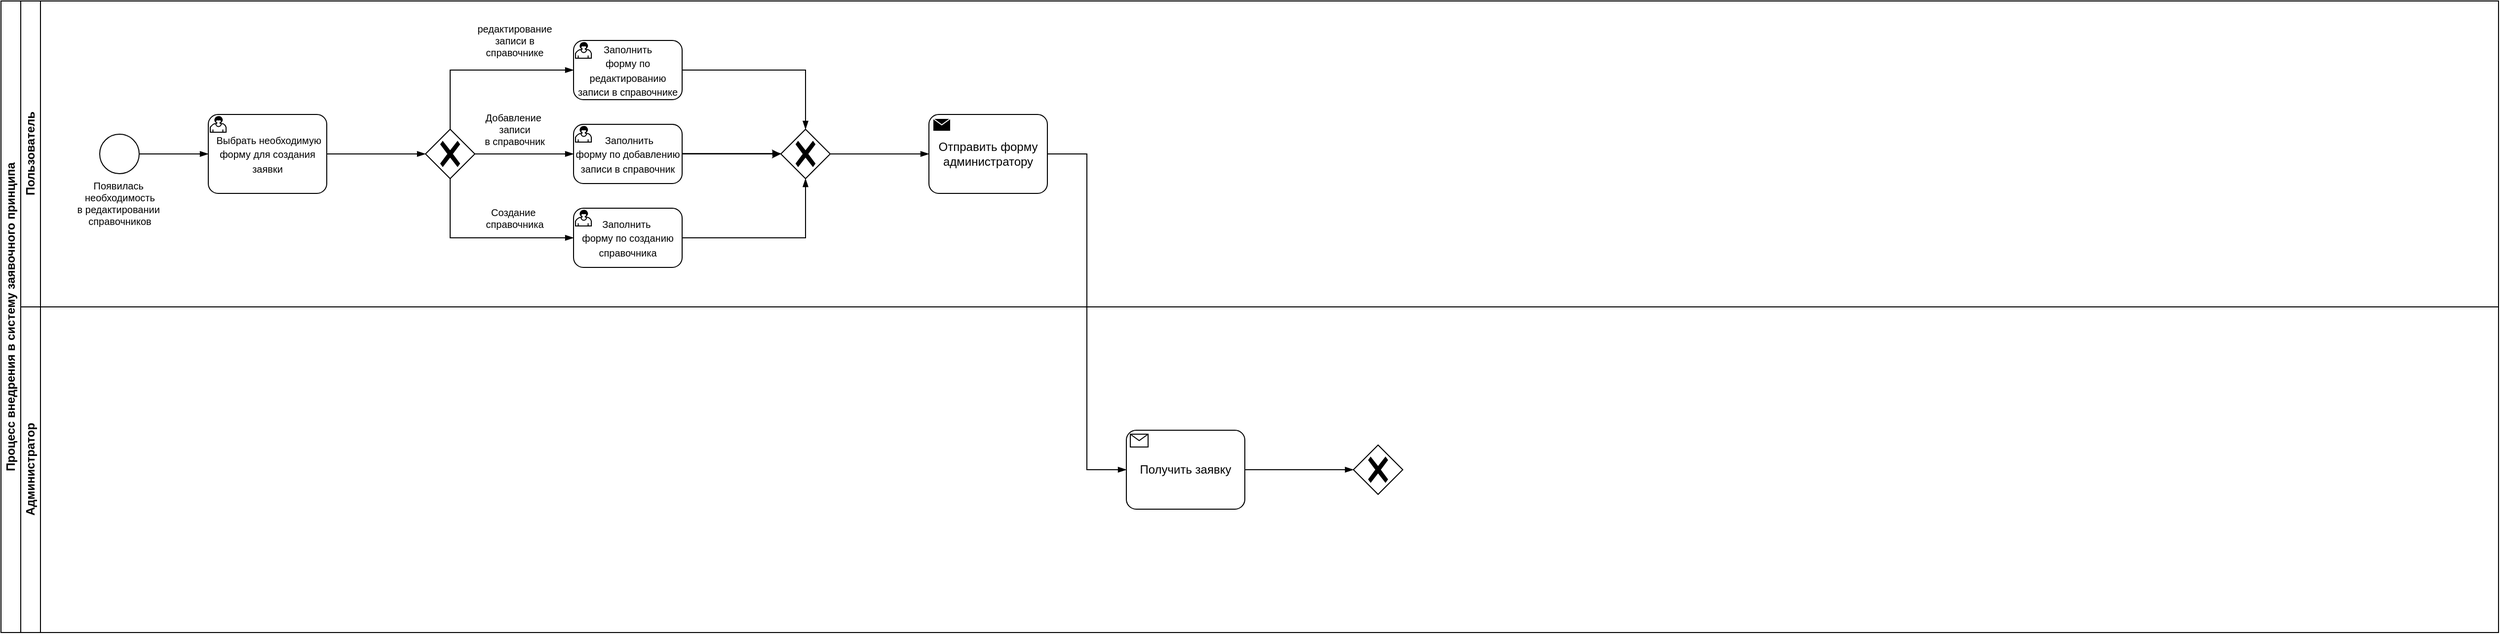<mxfile version="24.7.12">
  <diagram name="Страница — 1" id="1qv4vFxmNp9FjW8guF_z">
    <mxGraphModel dx="642" dy="366" grid="1" gridSize="10" guides="1" tooltips="1" connect="1" arrows="1" fold="1" page="1" pageScale="1" pageWidth="1169" pageHeight="827" math="0" shadow="0">
      <root>
        <mxCell id="0" />
        <mxCell id="1" parent="0" />
        <mxCell id="p0GBYBw1AZXwjJskAA-A-25" value="Процесс внедрения в систему заявочного принципа" style="swimlane;html=1;childLayout=stackLayout;resizeParent=1;resizeParentMax=0;horizontal=0;startSize=20;horizontalStack=0;whiteSpace=wrap;" vertex="1" parent="1">
          <mxGeometry x="20" y="30" width="2530" height="640" as="geometry" />
        </mxCell>
        <mxCell id="p0GBYBw1AZXwjJskAA-A-26" value="Пользователь" style="swimlane;html=1;startSize=20;horizontal=0;" vertex="1" parent="p0GBYBw1AZXwjJskAA-A-25">
          <mxGeometry x="20" width="2510" height="310" as="geometry" />
        </mxCell>
        <mxCell id="p0GBYBw1AZXwjJskAA-A-30" value="&lt;font style=&quot;font-size: 10px;&quot;&gt;Появилась&amp;nbsp;&lt;/font&gt;&lt;div style=&quot;font-size: 10px;&quot;&gt;&lt;font style=&quot;font-size: 10px;&quot;&gt;необходимость&lt;br style=&quot;font-size: 10px;&quot;&gt;в редактировании&amp;nbsp;&lt;/font&gt;&lt;/div&gt;&lt;div style=&quot;font-size: 10px;&quot;&gt;&lt;font style=&quot;font-size: 10px;&quot;&gt;справочников&lt;/font&gt;&lt;/div&gt;" style="points=[[0.145,0.145,0],[0.5,0,0],[0.855,0.145,0],[1,0.5,0],[0.855,0.855,0],[0.5,1,0],[0.145,0.855,0],[0,0.5,0]];shape=mxgraph.bpmn.event;html=1;verticalLabelPosition=bottom;labelBackgroundColor=#ffffff;verticalAlign=top;align=center;perimeter=ellipsePerimeter;outlineConnect=0;aspect=fixed;outline=standard;symbol=general;fontSize=10;" vertex="1" parent="p0GBYBw1AZXwjJskAA-A-26">
          <mxGeometry x="80" y="135" width="40" height="40" as="geometry" />
        </mxCell>
        <mxCell id="p0GBYBw1AZXwjJskAA-A-43" value="" style="edgeStyle=elbowEdgeStyle;fontSize=12;html=1;endArrow=blockThin;endFill=1;rounded=0;exitX=1;exitY=0.5;exitDx=0;exitDy=0;exitPerimeter=0;entryX=0;entryY=0.5;entryDx=0;entryDy=0;entryPerimeter=0;" edge="1" parent="p0GBYBw1AZXwjJskAA-A-26" source="p0GBYBw1AZXwjJskAA-A-30" target="p0GBYBw1AZXwjJskAA-A-64">
          <mxGeometry width="160" relative="1" as="geometry">
            <mxPoint x="170" y="170" as="sourcePoint" />
            <mxPoint x="190" y="155" as="targetPoint" />
          </mxGeometry>
        </mxCell>
        <mxCell id="p0GBYBw1AZXwjJskAA-A-44" value="" style="points=[[0.25,0.25,0],[0.5,0,0],[0.75,0.25,0],[1,0.5,0],[0.75,0.75,0],[0.5,1,0],[0.25,0.75,0],[0,0.5,0]];shape=mxgraph.bpmn.gateway2;html=1;verticalLabelPosition=bottom;labelBackgroundColor=#ffffff;verticalAlign=top;align=center;perimeter=rhombusPerimeter;outlineConnect=0;outline=none;symbol=none;gwType=exclusive;" vertex="1" parent="p0GBYBw1AZXwjJskAA-A-26">
          <mxGeometry x="410" y="130" width="50" height="50" as="geometry" />
        </mxCell>
        <mxCell id="p0GBYBw1AZXwjJskAA-A-45" value="" style="edgeStyle=elbowEdgeStyle;fontSize=12;html=1;endArrow=blockThin;endFill=1;rounded=0;exitX=1;exitY=0.5;exitDx=0;exitDy=0;exitPerimeter=0;entryX=0;entryY=0.5;entryDx=0;entryDy=0;entryPerimeter=0;" edge="1" parent="p0GBYBw1AZXwjJskAA-A-26" source="p0GBYBw1AZXwjJskAA-A-64" target="p0GBYBw1AZXwjJskAA-A-44">
          <mxGeometry width="160" relative="1" as="geometry">
            <mxPoint x="310" y="155" as="sourcePoint" />
            <mxPoint x="500" y="170" as="targetPoint" />
          </mxGeometry>
        </mxCell>
        <mxCell id="p0GBYBw1AZXwjJskAA-A-51" value="" style="edgeStyle=elbowEdgeStyle;fontSize=12;html=1;endArrow=blockThin;endFill=1;rounded=0;exitX=0.5;exitY=0;exitDx=0;exitDy=0;exitPerimeter=0;entryX=0;entryY=0.5;entryDx=0;entryDy=0;entryPerimeter=0;fillColor=#f5f5f5;strokeColor=#000000;" edge="1" parent="p0GBYBw1AZXwjJskAA-A-26" source="p0GBYBw1AZXwjJskAA-A-44">
          <mxGeometry width="160" relative="1" as="geometry">
            <mxPoint x="450" y="115" as="sourcePoint" />
            <mxPoint x="560" y="70" as="targetPoint" />
            <Array as="points">
              <mxPoint x="435" y="100" />
            </Array>
          </mxGeometry>
        </mxCell>
        <mxCell id="p0GBYBw1AZXwjJskAA-A-54" value="&lt;font style=&quot;font-size: 10px;&quot;&gt;редактирование&lt;/font&gt;&lt;div style=&quot;font-size: 10px;&quot;&gt;&lt;font style=&quot;font-size: 10px;&quot;&gt;записи в&lt;br&gt;&lt;/font&gt;&lt;div style=&quot;&quot;&gt;&lt;font style=&quot;font-size: 10px;&quot;&gt;справочнике&lt;/font&gt;&lt;/div&gt;&lt;/div&gt;" style="edgeLabel;html=1;align=center;verticalAlign=middle;resizable=0;points=[];fontSize=11;" vertex="1" connectable="0" parent="p0GBYBw1AZXwjJskAA-A-51">
          <mxGeometry x="-0.026" y="2" relative="1" as="geometry">
            <mxPoint x="35" y="-28" as="offset" />
          </mxGeometry>
        </mxCell>
        <mxCell id="p0GBYBw1AZXwjJskAA-A-52" value="" style="edgeStyle=elbowEdgeStyle;fontSize=12;html=1;endArrow=blockThin;endFill=1;rounded=0;exitX=0.5;exitY=1;exitDx=0;exitDy=0;exitPerimeter=0;entryX=0;entryY=0.5;entryDx=0;entryDy=0;entryPerimeter=0;" edge="1" parent="p0GBYBw1AZXwjJskAA-A-26" source="p0GBYBw1AZXwjJskAA-A-44" target="p0GBYBw1AZXwjJskAA-A-67">
          <mxGeometry width="160" relative="1" as="geometry">
            <mxPoint x="435" y="300" as="sourcePoint" />
            <mxPoint x="560" y="240" as="targetPoint" />
            <Array as="points">
              <mxPoint x="435" y="270" />
            </Array>
          </mxGeometry>
        </mxCell>
        <mxCell id="p0GBYBw1AZXwjJskAA-A-56" value="&lt;font style=&quot;font-size: 10px;&quot;&gt;Создание&amp;nbsp;&lt;/font&gt;&lt;div style=&quot;font-size: 10px;&quot;&gt;&lt;font style=&quot;font-size: 10px;&quot;&gt;справочника&lt;/font&gt;&lt;/div&gt;" style="edgeLabel;html=1;align=center;verticalAlign=middle;resizable=0;points=[];" vertex="1" connectable="0" parent="p0GBYBw1AZXwjJskAA-A-52">
          <mxGeometry x="0.088" y="2" relative="1" as="geometry">
            <mxPoint x="24" y="-18" as="offset" />
          </mxGeometry>
        </mxCell>
        <mxCell id="p0GBYBw1AZXwjJskAA-A-61" style="edgeStyle=none;rounded=0;orthogonalLoop=1;jettySize=auto;html=1;exitX=0.75;exitY=0;exitDx=0;exitDy=0;exitPerimeter=0;" edge="1" parent="p0GBYBw1AZXwjJskAA-A-26">
          <mxGeometry relative="1" as="geometry">
            <mxPoint x="642.5" y="210" as="sourcePoint" />
            <mxPoint x="642.5" y="210" as="targetPoint" />
          </mxGeometry>
        </mxCell>
        <mxCell id="p0GBYBw1AZXwjJskAA-A-49" value="" style="edgeStyle=elbowEdgeStyle;fontSize=12;html=1;endArrow=blockThin;endFill=1;rounded=0;exitX=1;exitY=0.5;exitDx=0;exitDy=0;exitPerimeter=0;entryX=0;entryY=0.5;entryDx=0;entryDy=0;entryPerimeter=0;" edge="1" parent="p0GBYBw1AZXwjJskAA-A-26" source="p0GBYBw1AZXwjJskAA-A-44" target="p0GBYBw1AZXwjJskAA-A-66">
          <mxGeometry width="160" relative="1" as="geometry">
            <mxPoint x="480" y="154.72" as="sourcePoint" />
            <mxPoint x="560" y="155" as="targetPoint" />
          </mxGeometry>
        </mxCell>
        <mxCell id="p0GBYBw1AZXwjJskAA-A-55" value="&lt;font style=&quot;font-size: 10px;&quot;&gt;Добавление&amp;nbsp;&lt;/font&gt;&lt;div style=&quot;font-size: 10px;&quot;&gt;&lt;font style=&quot;font-size: 10px;&quot;&gt;записи&lt;/font&gt;&lt;div&gt;&lt;font style=&quot;font-size: 10px;&quot;&gt;в справочник&lt;/font&gt;&lt;/div&gt;&lt;/div&gt;" style="edgeLabel;html=1;align=center;verticalAlign=middle;resizable=0;points=[];" vertex="1" connectable="0" parent="p0GBYBw1AZXwjJskAA-A-49">
          <mxGeometry x="-0.316" relative="1" as="geometry">
            <mxPoint x="6" y="-25" as="offset" />
          </mxGeometry>
        </mxCell>
        <mxCell id="p0GBYBw1AZXwjJskAA-A-64" value="&lt;span style=&quot;font-size: 10px;&quot;&gt;&amp;nbsp;Выбрать необходимую форму для создания заявки&lt;/span&gt;" style="points=[[0.25,0,0],[0.5,0,0],[0.75,0,0],[1,0.25,0],[1,0.5,0],[1,0.75,0],[0.75,1,0],[0.5,1,0],[0.25,1,0],[0,0.75,0],[0,0.5,0],[0,0.25,0]];shape=mxgraph.bpmn.task;whiteSpace=wrap;rectStyle=rounded;size=10;html=1;container=1;expand=0;collapsible=0;taskMarker=user;" vertex="1" parent="p0GBYBw1AZXwjJskAA-A-26">
          <mxGeometry x="190" y="115" width="120" height="80" as="geometry" />
        </mxCell>
        <mxCell id="p0GBYBw1AZXwjJskAA-A-65" value="&lt;span style=&quot;font-size: 10px;&quot;&gt;&amp;nbsp;Заполнить&amp;nbsp;&lt;/span&gt;&lt;div&gt;&lt;span style=&quot;font-size: 10px; background-color: initial;&quot;&gt;форму по редактированию записи в справочнике&lt;/span&gt;&lt;/div&gt;" style="points=[[0.25,0,0],[0.5,0,0],[0.75,0,0],[1,0.25,0],[1,0.5,0],[1,0.75,0],[0.75,1,0],[0.5,1,0],[0.25,1,0],[0,0.75,0],[0,0.5,0],[0,0.25,0]];shape=mxgraph.bpmn.task;whiteSpace=wrap;rectStyle=rounded;size=10;html=1;container=1;expand=0;collapsible=0;taskMarker=user;" vertex="1" parent="p0GBYBw1AZXwjJskAA-A-26">
          <mxGeometry x="560" y="40" width="110" height="60" as="geometry" />
        </mxCell>
        <mxCell id="p0GBYBw1AZXwjJskAA-A-67" value="&lt;span style=&quot;font-size: 10px;&quot;&gt;Заполнить&amp;nbsp;&lt;/span&gt;&lt;div&gt;&lt;span style=&quot;font-size: 10px;&quot;&gt;форму&amp;nbsp;&lt;/span&gt;&lt;span style=&quot;font-size: 10px; background-color: initial;&quot;&gt;по созданию справочника&lt;/span&gt;&lt;/div&gt;" style="points=[[0.25,0,0],[0.5,0,0],[0.75,0,0],[1,0.25,0],[1,0.5,0],[1,0.75,0],[0.75,1,0],[0.5,1,0],[0.25,1,0],[0,0.75,0],[0,0.5,0],[0,0.25,0]];shape=mxgraph.bpmn.task;whiteSpace=wrap;rectStyle=rounded;size=10;html=1;container=1;expand=0;collapsible=0;taskMarker=user;" vertex="1" parent="p0GBYBw1AZXwjJskAA-A-26">
          <mxGeometry x="560" y="210" width="110" height="60" as="geometry" />
        </mxCell>
        <mxCell id="p0GBYBw1AZXwjJskAA-A-73" value="" style="edgeStyle=none;rounded=0;orthogonalLoop=1;jettySize=auto;html=1;exitX=1;exitY=0.5;exitDx=0;exitDy=0;exitPerimeter=0;entryX=0;entryY=0.5;entryDx=0;entryDy=0;entryPerimeter=0;" edge="1" parent="p0GBYBw1AZXwjJskAA-A-26" source="p0GBYBw1AZXwjJskAA-A-66" target="p0GBYBw1AZXwjJskAA-A-68">
          <mxGeometry relative="1" as="geometry" />
        </mxCell>
        <mxCell id="p0GBYBw1AZXwjJskAA-A-66" value="&lt;span style=&quot;font-size: 10px;&quot;&gt;&amp;nbsp; Заполнить&amp;nbsp;&lt;/span&gt;&lt;div&gt;&lt;span style=&quot;font-size: 10px;&quot;&gt;форму по добавлению записи в справочник&lt;/span&gt;&lt;/div&gt;" style="points=[[0.25,0,0],[0.5,0,0],[0.75,0,0],[1,0.25,0],[1,0.5,0],[1,0.75,0],[0.75,1,0],[0.5,1,0],[0.25,1,0],[0,0.75,0],[0,0.5,0],[0,0.25,0]];shape=mxgraph.bpmn.task;whiteSpace=wrap;rectStyle=rounded;size=10;html=1;container=1;expand=0;collapsible=0;taskMarker=user;" vertex="1" parent="p0GBYBw1AZXwjJskAA-A-26">
          <mxGeometry x="560" y="125" width="110" height="60" as="geometry" />
        </mxCell>
        <mxCell id="p0GBYBw1AZXwjJskAA-A-68" value="" style="points=[[0.25,0.25,0],[0.5,0,0],[0.75,0.25,0],[1,0.5,0],[0.75,0.75,0],[0.5,1,0],[0.25,0.75,0],[0,0.5,0]];shape=mxgraph.bpmn.gateway2;html=1;verticalLabelPosition=bottom;labelBackgroundColor=#ffffff;verticalAlign=top;align=center;perimeter=rhombusPerimeter;outlineConnect=0;outline=none;symbol=none;gwType=exclusive;" vertex="1" parent="p0GBYBw1AZXwjJskAA-A-26">
          <mxGeometry x="770" y="130" width="50" height="50" as="geometry" />
        </mxCell>
        <mxCell id="p0GBYBw1AZXwjJskAA-A-69" value="" style="edgeStyle=elbowEdgeStyle;fontSize=12;html=1;endArrow=blockThin;endFill=1;rounded=0;exitX=1;exitY=0.5;exitDx=0;exitDy=0;exitPerimeter=0;entryX=0.5;entryY=1;entryDx=0;entryDy=0;entryPerimeter=0;fillColor=#f5f5f5;strokeColor=#000000;" edge="1" parent="p0GBYBw1AZXwjJskAA-A-26" source="p0GBYBw1AZXwjJskAA-A-67" target="p0GBYBw1AZXwjJskAA-A-68">
          <mxGeometry width="160" relative="1" as="geometry">
            <mxPoint x="670" y="245" as="sourcePoint" />
            <mxPoint x="795" y="185" as="targetPoint" />
            <Array as="points">
              <mxPoint x="795" y="210" />
            </Array>
          </mxGeometry>
        </mxCell>
        <mxCell id="p0GBYBw1AZXwjJskAA-A-71" value="" style="edgeStyle=elbowEdgeStyle;fontSize=12;html=1;endArrow=blockThin;endFill=1;rounded=0;exitX=1;exitY=0.5;exitDx=0;exitDy=0;exitPerimeter=0;entryX=0;entryY=0.5;entryDx=0;entryDy=0;entryPerimeter=0;" edge="1" parent="p0GBYBw1AZXwjJskAA-A-26">
          <mxGeometry width="160" relative="1" as="geometry">
            <mxPoint x="670" y="154.63" as="sourcePoint" />
            <mxPoint x="770" y="154.63" as="targetPoint" />
          </mxGeometry>
        </mxCell>
        <mxCell id="p0GBYBw1AZXwjJskAA-A-74" value="" style="edgeStyle=elbowEdgeStyle;fontSize=12;html=1;endArrow=blockThin;endFill=1;rounded=0;exitX=1;exitY=0.5;exitDx=0;exitDy=0;exitPerimeter=0;entryX=0.5;entryY=0;entryDx=0;entryDy=0;entryPerimeter=0;fillColor=#f5f5f5;strokeColor=#000000;" edge="1" parent="p0GBYBw1AZXwjJskAA-A-26" source="p0GBYBw1AZXwjJskAA-A-65" target="p0GBYBw1AZXwjJskAA-A-68">
          <mxGeometry width="160" relative="1" as="geometry">
            <mxPoint x="670" y="115" as="sourcePoint" />
            <mxPoint x="795" y="55" as="targetPoint" />
            <Array as="points">
              <mxPoint x="795" y="85" />
            </Array>
          </mxGeometry>
        </mxCell>
        <mxCell id="p0GBYBw1AZXwjJskAA-A-75" value="Отправить форму администратору" style="points=[[0.25,0,0],[0.5,0,0],[0.75,0,0],[1,0.25,0],[1,0.5,0],[1,0.75,0],[0.75,1,0],[0.5,1,0],[0.25,1,0],[0,0.75,0],[0,0.5,0],[0,0.25,0]];shape=mxgraph.bpmn.task;whiteSpace=wrap;rectStyle=rounded;size=10;html=1;container=1;expand=0;collapsible=0;taskMarker=send;" vertex="1" parent="p0GBYBw1AZXwjJskAA-A-26">
          <mxGeometry x="920" y="115" width="120" height="80" as="geometry" />
        </mxCell>
        <mxCell id="p0GBYBw1AZXwjJskAA-A-76" value="" style="edgeStyle=elbowEdgeStyle;fontSize=12;html=1;endArrow=blockThin;endFill=1;rounded=0;exitX=1;exitY=0.5;exitDx=0;exitDy=0;exitPerimeter=0;entryX=0;entryY=0.5;entryDx=0;entryDy=0;entryPerimeter=0;" edge="1" parent="p0GBYBw1AZXwjJskAA-A-26" source="p0GBYBw1AZXwjJskAA-A-68" target="p0GBYBw1AZXwjJskAA-A-75">
          <mxGeometry width="160" relative="1" as="geometry">
            <mxPoint x="820" y="154.63" as="sourcePoint" />
            <mxPoint x="920" y="154.63" as="targetPoint" />
          </mxGeometry>
        </mxCell>
        <mxCell id="p0GBYBw1AZXwjJskAA-A-28" value="Администратор" style="swimlane;html=1;startSize=20;horizontal=0;" vertex="1" parent="p0GBYBw1AZXwjJskAA-A-25">
          <mxGeometry x="20" y="310" width="2510" height="330" as="geometry" />
        </mxCell>
        <mxCell id="p0GBYBw1AZXwjJskAA-A-77" value="Получить заявку" style="points=[[0.25,0,0],[0.5,0,0],[0.75,0,0],[1,0.25,0],[1,0.5,0],[1,0.75,0],[0.75,1,0],[0.5,1,0],[0.25,1,0],[0,0.75,0],[0,0.5,0],[0,0.25,0]];shape=mxgraph.bpmn.task;whiteSpace=wrap;rectStyle=rounded;size=10;html=1;container=1;expand=0;collapsible=0;taskMarker=receive;" vertex="1" parent="p0GBYBw1AZXwjJskAA-A-28">
          <mxGeometry x="1120" y="125" width="120" height="80" as="geometry" />
        </mxCell>
        <mxCell id="p0GBYBw1AZXwjJskAA-A-79" value="" style="points=[[0.25,0.25,0],[0.5,0,0],[0.75,0.25,0],[1,0.5,0],[0.75,0.75,0],[0.5,1,0],[0.25,0.75,0],[0,0.5,0]];shape=mxgraph.bpmn.gateway2;html=1;verticalLabelPosition=bottom;labelBackgroundColor=#ffffff;verticalAlign=top;align=center;perimeter=rhombusPerimeter;outlineConnect=0;outline=none;symbol=none;gwType=exclusive;" vertex="1" parent="p0GBYBw1AZXwjJskAA-A-28">
          <mxGeometry x="1350" y="140" width="50" height="50" as="geometry" />
        </mxCell>
        <mxCell id="p0GBYBw1AZXwjJskAA-A-80" value="" style="edgeStyle=elbowEdgeStyle;fontSize=12;html=1;endArrow=blockThin;endFill=1;rounded=0;exitX=1;exitY=0.5;exitDx=0;exitDy=0;exitPerimeter=0;entryX=0;entryY=0.5;entryDx=0;entryDy=0;entryPerimeter=0;" edge="1" parent="p0GBYBw1AZXwjJskAA-A-28" source="p0GBYBw1AZXwjJskAA-A-77" target="p0GBYBw1AZXwjJskAA-A-79">
          <mxGeometry width="160" relative="1" as="geometry">
            <mxPoint x="1240" y="80" as="sourcePoint" />
            <mxPoint x="1400" y="80" as="targetPoint" />
          </mxGeometry>
        </mxCell>
        <mxCell id="p0GBYBw1AZXwjJskAA-A-78" value="" style="edgeStyle=elbowEdgeStyle;fontSize=12;html=1;endArrow=blockThin;endFill=1;rounded=0;exitX=1;exitY=0.5;exitDx=0;exitDy=0;exitPerimeter=0;entryX=0;entryY=0.5;entryDx=0;entryDy=0;entryPerimeter=0;" edge="1" parent="p0GBYBw1AZXwjJskAA-A-25" source="p0GBYBw1AZXwjJskAA-A-75" target="p0GBYBw1AZXwjJskAA-A-77">
          <mxGeometry width="160" relative="1" as="geometry">
            <mxPoint x="1030" y="290" as="sourcePoint" />
            <mxPoint x="1190" y="290" as="targetPoint" />
          </mxGeometry>
        </mxCell>
      </root>
    </mxGraphModel>
  </diagram>
</mxfile>
